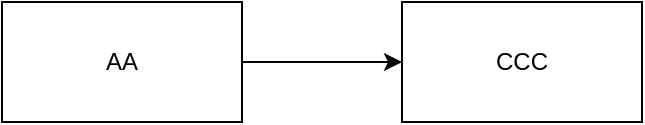 <mxfile version="10.7.5" type="github"><diagram id="VDK6aByDvDrFFNNLJWZu" name="ç¬¬ 1 é¡µ"><mxGraphModel dx="971" dy="615" grid="1" gridSize="10" guides="1" tooltips="1" connect="1" arrows="1" fold="1" page="1" pageScale="1" pageWidth="827" pageHeight="1169" math="0" shadow="0"><root><mxCell id="0"/><mxCell id="1" parent="0"/><mxCell id="WQWlx0ixhCpkncUQ-owe-3" value="" style="edgeStyle=orthogonalEdgeStyle;rounded=0;orthogonalLoop=1;jettySize=auto;html=1;" edge="1" parent="1" source="WQWlx0ixhCpkncUQ-owe-1" target="WQWlx0ixhCpkncUQ-owe-2"><mxGeometry relative="1" as="geometry"/></mxCell><mxCell id="WQWlx0ixhCpkncUQ-owe-1" value="AA" style="rounded=0;whiteSpace=wrap;html=1;" vertex="1" parent="1"><mxGeometry x="140" y="290" width="120" height="60" as="geometry"/></mxCell><mxCell id="WQWlx0ixhCpkncUQ-owe-2" value="CCC" style="rounded=0;whiteSpace=wrap;html=1;" vertex="1" parent="1"><mxGeometry x="340" y="290" width="120" height="60" as="geometry"/></mxCell></root></mxGraphModel></diagram></mxfile>